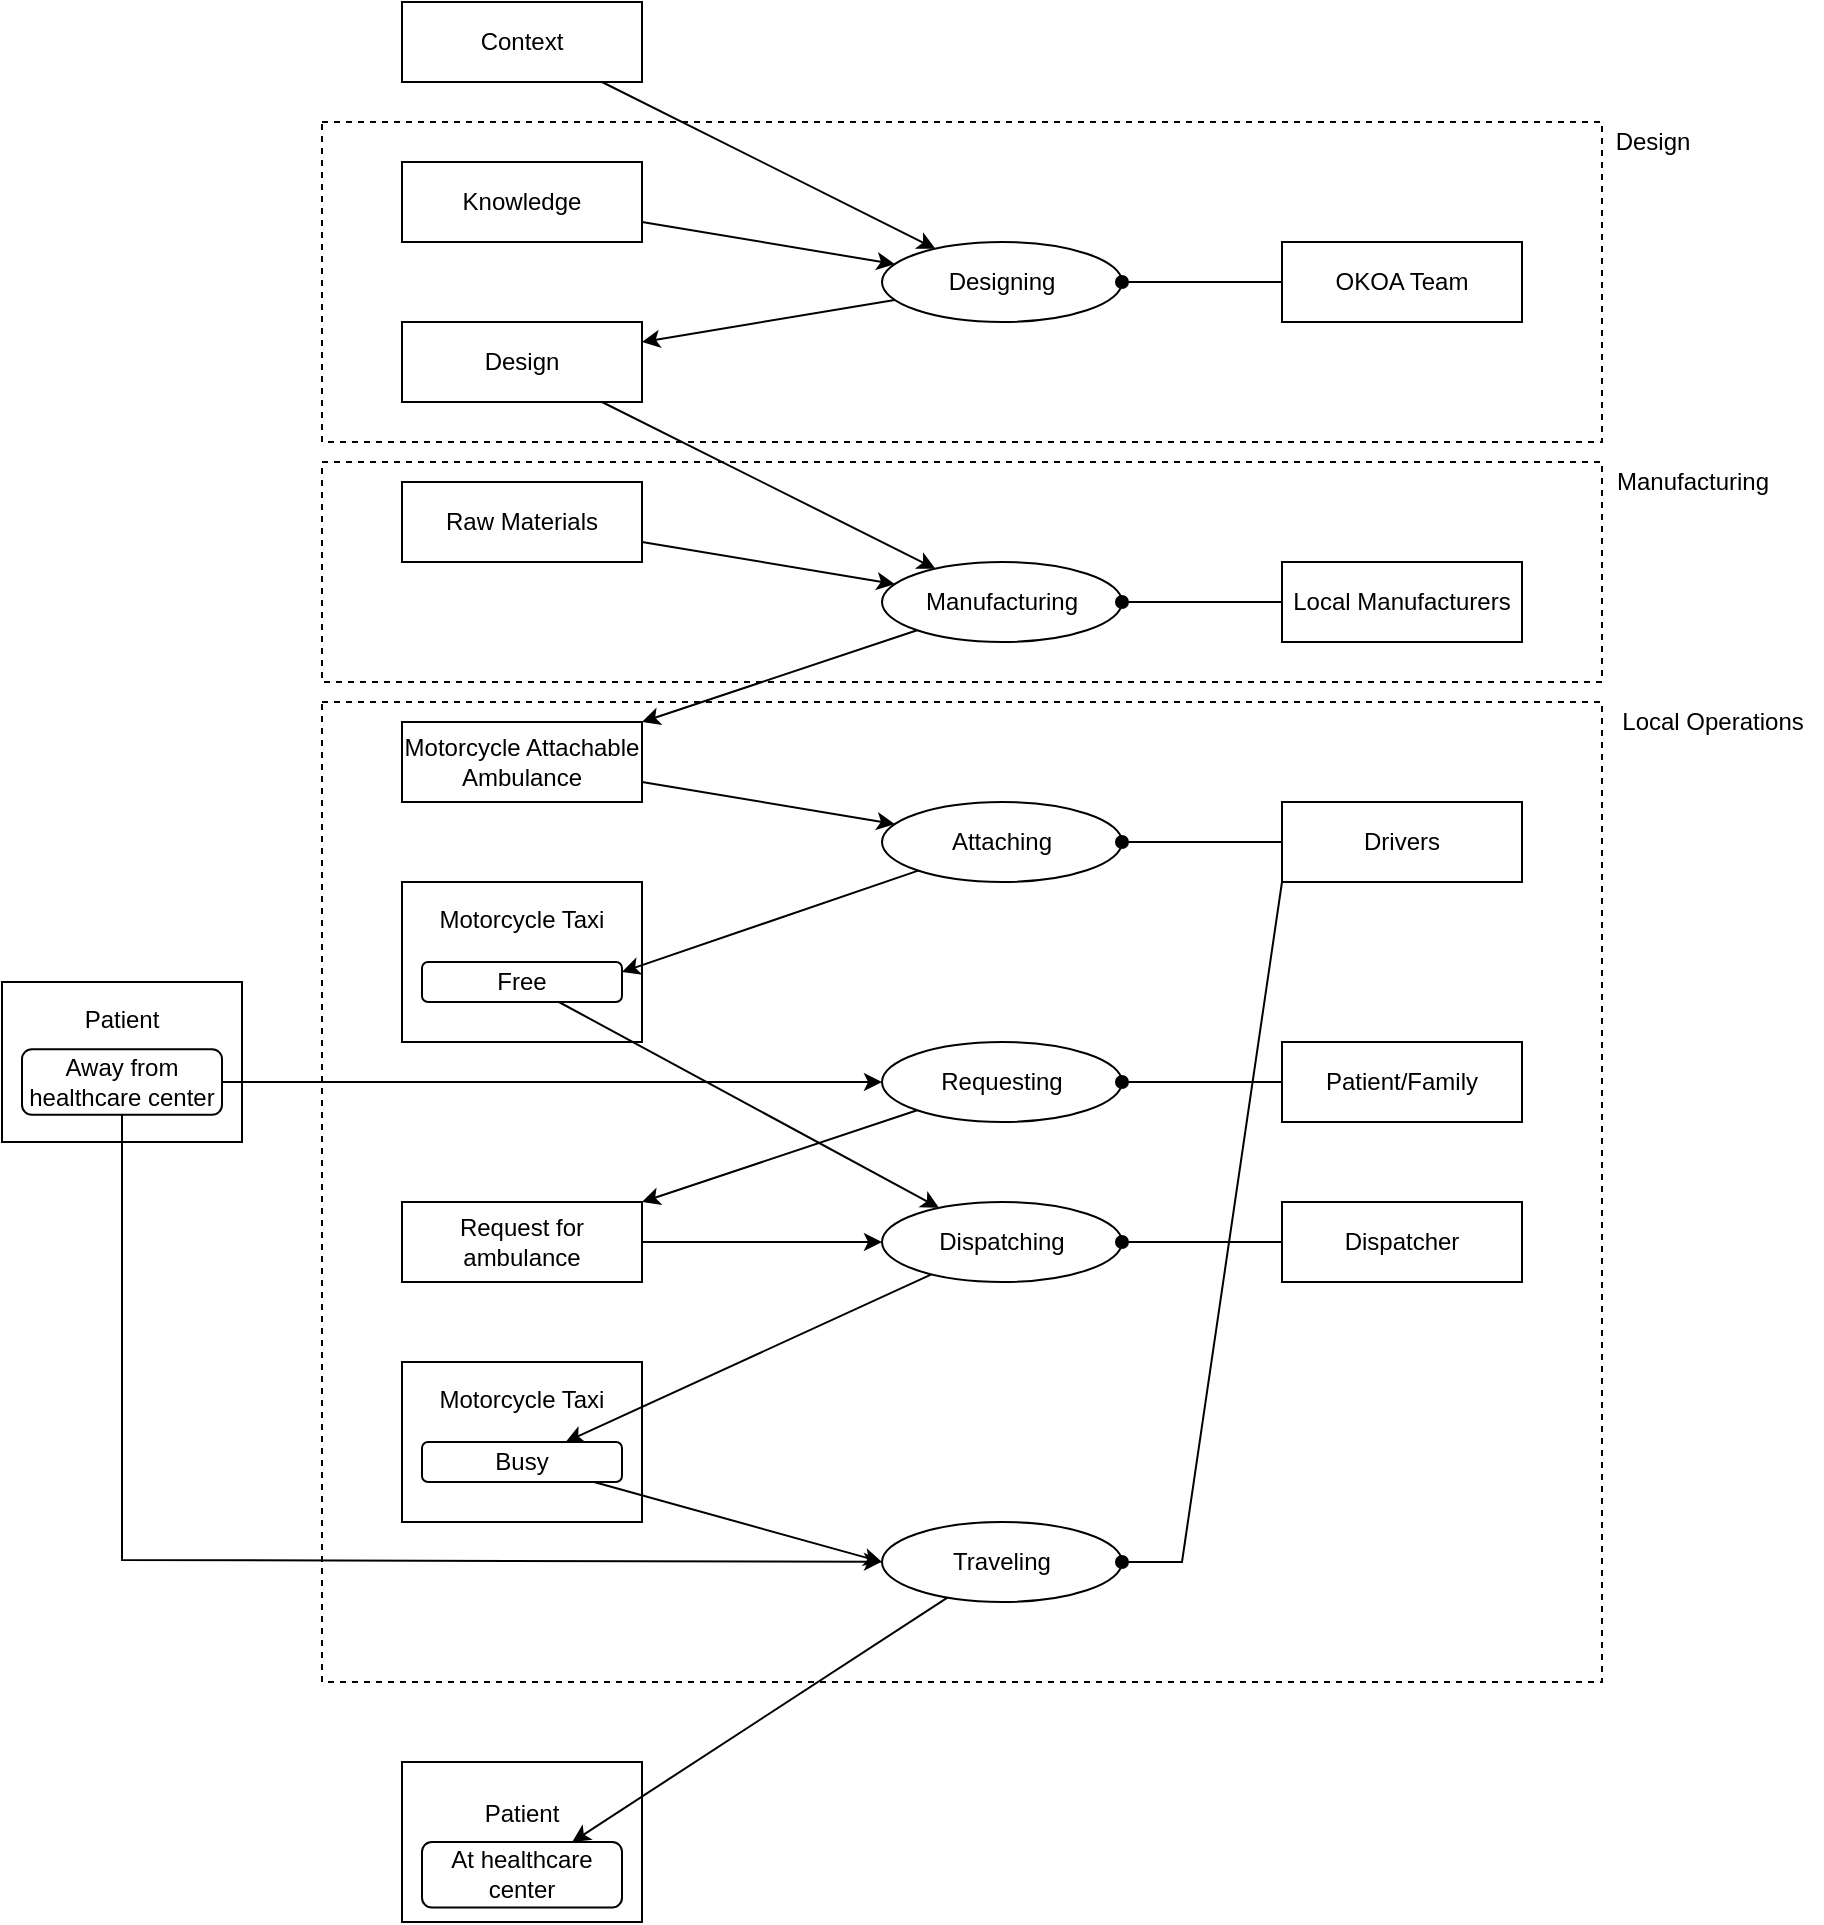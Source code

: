 <mxfile version="12.6.6" type="github">
  <diagram id="LsjaQXCuxTSA-X5bWDDz" name="Page-1">
    <mxGraphModel dx="1977" dy="1132" grid="1" gridSize="10" guides="1" tooltips="1" connect="1" arrows="1" fold="1" page="1" pageScale="1" pageWidth="1169" pageHeight="827" math="0" shadow="0">
      <root>
        <mxCell id="0"/>
        <mxCell id="1" parent="0"/>
        <mxCell id="9fiTd-LStu6YDHyOzDXJ-21" value="" style="rounded=0;whiteSpace=wrap;html=1;fillColor=none;dashed=1;" vertex="1" parent="1">
          <mxGeometry x="200" y="100" width="640" height="160" as="geometry"/>
        </mxCell>
        <mxCell id="9fiTd-LStu6YDHyOzDXJ-22" value="" style="rounded=0;whiteSpace=wrap;html=1;fillColor=none;dashed=1;" vertex="1" parent="1">
          <mxGeometry x="200" y="270" width="640" height="110" as="geometry"/>
        </mxCell>
        <mxCell id="9fiTd-LStu6YDHyOzDXJ-23" value="" style="rounded=0;whiteSpace=wrap;html=1;fillColor=none;dashed=1;" vertex="1" parent="1">
          <mxGeometry x="200" y="390" width="640" height="490" as="geometry"/>
        </mxCell>
        <mxCell id="9fiTd-LStu6YDHyOzDXJ-36" style="edgeStyle=none;rounded=0;orthogonalLoop=1;jettySize=auto;html=1;" edge="1" parent="1" source="9fiTd-LStu6YDHyOzDXJ-1" target="9fiTd-LStu6YDHyOzDXJ-4">
          <mxGeometry relative="1" as="geometry"/>
        </mxCell>
        <mxCell id="9fiTd-LStu6YDHyOzDXJ-1" value="Raw Materials" style="rounded=0;whiteSpace=wrap;html=1;" vertex="1" parent="1">
          <mxGeometry x="240" y="280" width="120" height="40" as="geometry"/>
        </mxCell>
        <mxCell id="9fiTd-LStu6YDHyOzDXJ-35" style="edgeStyle=none;rounded=0;orthogonalLoop=1;jettySize=auto;html=1;" edge="1" parent="1" source="9fiTd-LStu6YDHyOzDXJ-3" target="9fiTd-LStu6YDHyOzDXJ-4">
          <mxGeometry relative="1" as="geometry"/>
        </mxCell>
        <mxCell id="9fiTd-LStu6YDHyOzDXJ-3" value="Design" style="rounded=0;whiteSpace=wrap;html=1;" vertex="1" parent="1">
          <mxGeometry x="240" y="200" width="120" height="40" as="geometry"/>
        </mxCell>
        <mxCell id="9fiTd-LStu6YDHyOzDXJ-37" style="edgeStyle=none;rounded=0;orthogonalLoop=1;jettySize=auto;html=1;" edge="1" parent="1" source="9fiTd-LStu6YDHyOzDXJ-4" target="9fiTd-LStu6YDHyOzDXJ-6">
          <mxGeometry relative="1" as="geometry"/>
        </mxCell>
        <mxCell id="9fiTd-LStu6YDHyOzDXJ-4" value="Manufacturing" style="ellipse;whiteSpace=wrap;html=1;" vertex="1" parent="1">
          <mxGeometry x="480" y="320" width="120" height="40" as="geometry"/>
        </mxCell>
        <mxCell id="9fiTd-LStu6YDHyOzDXJ-38" style="edgeStyle=none;rounded=0;orthogonalLoop=1;jettySize=auto;html=1;" edge="1" parent="1" source="9fiTd-LStu6YDHyOzDXJ-6" target="9fiTd-LStu6YDHyOzDXJ-8">
          <mxGeometry relative="1" as="geometry"/>
        </mxCell>
        <mxCell id="9fiTd-LStu6YDHyOzDXJ-6" value="Motorcycle Attachable Ambulance" style="rounded=0;whiteSpace=wrap;html=1;" vertex="1" parent="1">
          <mxGeometry x="240" y="400" width="120" height="40" as="geometry"/>
        </mxCell>
        <mxCell id="9fiTd-LStu6YDHyOzDXJ-8" value="Attaching" style="ellipse;whiteSpace=wrap;html=1;" vertex="1" parent="1">
          <mxGeometry x="480" y="440" width="120" height="40" as="geometry"/>
        </mxCell>
        <mxCell id="9fiTd-LStu6YDHyOzDXJ-62" style="edgeStyle=none;rounded=0;orthogonalLoop=1;jettySize=auto;html=1;entryX=1;entryY=0.5;entryDx=0;entryDy=0;endArrow=oval;endFill=1;" edge="1" parent="1" source="9fiTd-LStu6YDHyOzDXJ-9" target="9fiTd-LStu6YDHyOzDXJ-4">
          <mxGeometry relative="1" as="geometry"/>
        </mxCell>
        <mxCell id="9fiTd-LStu6YDHyOzDXJ-9" value="Local Manufacturers" style="rounded=0;whiteSpace=wrap;html=1;" vertex="1" parent="1">
          <mxGeometry x="680" y="320" width="120" height="40" as="geometry"/>
        </mxCell>
        <mxCell id="9fiTd-LStu6YDHyOzDXJ-10" value="Drivers" style="rounded=0;whiteSpace=wrap;html=1;" vertex="1" parent="1">
          <mxGeometry x="680" y="440" width="120" height="40" as="geometry"/>
        </mxCell>
        <mxCell id="9fiTd-LStu6YDHyOzDXJ-12" value="Dispatching" style="ellipse;whiteSpace=wrap;html=1;" vertex="1" parent="1">
          <mxGeometry x="480" y="640" width="120" height="40" as="geometry"/>
        </mxCell>
        <mxCell id="9fiTd-LStu6YDHyOzDXJ-15" value="Dispatcher" style="rounded=0;whiteSpace=wrap;html=1;" vertex="1" parent="1">
          <mxGeometry x="680" y="640" width="120" height="40" as="geometry"/>
        </mxCell>
        <mxCell id="9fiTd-LStu6YDHyOzDXJ-34" style="edgeStyle=none;rounded=0;orthogonalLoop=1;jettySize=auto;html=1;" edge="1" parent="1" source="9fiTd-LStu6YDHyOzDXJ-16" target="9fiTd-LStu6YDHyOzDXJ-3">
          <mxGeometry relative="1" as="geometry"/>
        </mxCell>
        <mxCell id="9fiTd-LStu6YDHyOzDXJ-16" value="Designing" style="ellipse;whiteSpace=wrap;html=1;" vertex="1" parent="1">
          <mxGeometry x="480" y="160" width="120" height="40" as="geometry"/>
        </mxCell>
        <mxCell id="9fiTd-LStu6YDHyOzDXJ-33" style="edgeStyle=none;rounded=0;orthogonalLoop=1;jettySize=auto;html=1;" edge="1" parent="1" source="9fiTd-LStu6YDHyOzDXJ-17" target="9fiTd-LStu6YDHyOzDXJ-16">
          <mxGeometry relative="1" as="geometry"/>
        </mxCell>
        <mxCell id="9fiTd-LStu6YDHyOzDXJ-17" value="Knowledge" style="rounded=0;whiteSpace=wrap;html=1;" vertex="1" parent="1">
          <mxGeometry x="240" y="120" width="120" height="40" as="geometry"/>
        </mxCell>
        <mxCell id="9fiTd-LStu6YDHyOzDXJ-32" style="rounded=0;orthogonalLoop=1;jettySize=auto;html=1;" edge="1" parent="1" source="9fiTd-LStu6YDHyOzDXJ-18" target="9fiTd-LStu6YDHyOzDXJ-16">
          <mxGeometry relative="1" as="geometry"/>
        </mxCell>
        <mxCell id="9fiTd-LStu6YDHyOzDXJ-18" value="Context" style="rounded=0;whiteSpace=wrap;html=1;" vertex="1" parent="1">
          <mxGeometry x="240" y="40" width="120" height="40" as="geometry"/>
        </mxCell>
        <mxCell id="9fiTd-LStu6YDHyOzDXJ-19" value="OKOA Team" style="rounded=0;whiteSpace=wrap;html=1;" vertex="1" parent="1">
          <mxGeometry x="680" y="160" width="120" height="40" as="geometry"/>
        </mxCell>
        <mxCell id="9fiTd-LStu6YDHyOzDXJ-20" value="" style="group" vertex="1" connectable="0" parent="1">
          <mxGeometry x="240" y="480" width="120" height="80" as="geometry"/>
        </mxCell>
        <mxCell id="9fiTd-LStu6YDHyOzDXJ-11" value="Motorcycle Taxi&lt;br&gt;&lt;br&gt;&lt;br&gt;&lt;br&gt;" style="rounded=0;whiteSpace=wrap;html=1;" vertex="1" parent="9fiTd-LStu6YDHyOzDXJ-20">
          <mxGeometry width="120" height="80" as="geometry"/>
        </mxCell>
        <mxCell id="9fiTd-LStu6YDHyOzDXJ-13" value="Free" style="rounded=1;whiteSpace=wrap;html=1;" vertex="1" parent="9fiTd-LStu6YDHyOzDXJ-20">
          <mxGeometry x="10" y="40" width="100" height="20" as="geometry"/>
        </mxCell>
        <mxCell id="9fiTd-LStu6YDHyOzDXJ-46" style="edgeStyle=none;rounded=0;orthogonalLoop=1;jettySize=auto;html=1;" edge="1" parent="1" source="9fiTd-LStu6YDHyOzDXJ-24" target="9fiTd-LStu6YDHyOzDXJ-45">
          <mxGeometry relative="1" as="geometry"/>
        </mxCell>
        <mxCell id="9fiTd-LStu6YDHyOzDXJ-24" value="Requesting" style="ellipse;whiteSpace=wrap;html=1;" vertex="1" parent="1">
          <mxGeometry x="480" y="560" width="120" height="40" as="geometry"/>
        </mxCell>
        <mxCell id="9fiTd-LStu6YDHyOzDXJ-25" value="Patient/Family" style="rounded=0;whiteSpace=wrap;html=1;" vertex="1" parent="1">
          <mxGeometry x="680" y="560" width="120" height="40" as="geometry"/>
        </mxCell>
        <mxCell id="9fiTd-LStu6YDHyOzDXJ-26" value="" style="group" vertex="1" connectable="0" parent="1">
          <mxGeometry x="40" y="540" width="120" height="120" as="geometry"/>
        </mxCell>
        <mxCell id="9fiTd-LStu6YDHyOzDXJ-27" value="Patient&lt;br&gt;&lt;br&gt;&lt;br&gt;&lt;br&gt;" style="rounded=0;whiteSpace=wrap;html=1;" vertex="1" parent="9fiTd-LStu6YDHyOzDXJ-26">
          <mxGeometry y="-10" width="120" height="80" as="geometry"/>
        </mxCell>
        <mxCell id="9fiTd-LStu6YDHyOzDXJ-28" value="Away from healthcare center" style="rounded=1;whiteSpace=wrap;html=1;" vertex="1" parent="9fiTd-LStu6YDHyOzDXJ-26">
          <mxGeometry x="10" y="23.64" width="100" height="32.72" as="geometry"/>
        </mxCell>
        <mxCell id="9fiTd-LStu6YDHyOzDXJ-31" value="Traveling" style="ellipse;whiteSpace=wrap;html=1;" vertex="1" parent="1">
          <mxGeometry x="480" y="800" width="120" height="40" as="geometry"/>
        </mxCell>
        <mxCell id="9fiTd-LStu6YDHyOzDXJ-43" style="edgeStyle=none;rounded=0;orthogonalLoop=1;jettySize=auto;html=1;" edge="1" parent="1" source="9fiTd-LStu6YDHyOzDXJ-28" target="9fiTd-LStu6YDHyOzDXJ-24">
          <mxGeometry relative="1" as="geometry"/>
        </mxCell>
        <mxCell id="9fiTd-LStu6YDHyOzDXJ-47" style="edgeStyle=none;rounded=0;orthogonalLoop=1;jettySize=auto;html=1;" edge="1" parent="1" source="9fiTd-LStu6YDHyOzDXJ-45" target="9fiTd-LStu6YDHyOzDXJ-12">
          <mxGeometry relative="1" as="geometry"/>
        </mxCell>
        <mxCell id="9fiTd-LStu6YDHyOzDXJ-45" value="Request for ambulance" style="rounded=0;whiteSpace=wrap;html=1;" vertex="1" parent="1">
          <mxGeometry x="240" y="640" width="120" height="40" as="geometry"/>
        </mxCell>
        <mxCell id="9fiTd-LStu6YDHyOzDXJ-49" value="" style="group" vertex="1" connectable="0" parent="1">
          <mxGeometry x="240" y="720" width="120" height="80" as="geometry"/>
        </mxCell>
        <mxCell id="9fiTd-LStu6YDHyOzDXJ-50" value="Motorcycle Taxi&lt;br&gt;&lt;br&gt;&lt;br&gt;&lt;br&gt;" style="rounded=0;whiteSpace=wrap;html=1;" vertex="1" parent="9fiTd-LStu6YDHyOzDXJ-49">
          <mxGeometry width="120" height="80" as="geometry"/>
        </mxCell>
        <mxCell id="9fiTd-LStu6YDHyOzDXJ-52" value="Busy" style="rounded=1;whiteSpace=wrap;html=1;" vertex="1" parent="9fiTd-LStu6YDHyOzDXJ-49">
          <mxGeometry x="10" y="40" width="100" height="20" as="geometry"/>
        </mxCell>
        <mxCell id="9fiTd-LStu6YDHyOzDXJ-39" style="edgeStyle=none;rounded=0;orthogonalLoop=1;jettySize=auto;html=1;entryX=1;entryY=0.25;entryDx=0;entryDy=0;" edge="1" parent="1" source="9fiTd-LStu6YDHyOzDXJ-8" target="9fiTd-LStu6YDHyOzDXJ-13">
          <mxGeometry relative="1" as="geometry"/>
        </mxCell>
        <mxCell id="9fiTd-LStu6YDHyOzDXJ-53" value="Patient&lt;br&gt;&lt;br&gt;&lt;br&gt;" style="rounded=0;whiteSpace=wrap;html=1;" vertex="1" parent="1">
          <mxGeometry x="240" y="920" width="120" height="80" as="geometry"/>
        </mxCell>
        <mxCell id="9fiTd-LStu6YDHyOzDXJ-54" value="At healthcare center" style="rounded=1;whiteSpace=wrap;html=1;" vertex="1" parent="1">
          <mxGeometry x="250" y="960.004" width="100" height="32.727" as="geometry"/>
        </mxCell>
        <mxCell id="9fiTd-LStu6YDHyOzDXJ-57" style="edgeStyle=none;rounded=0;orthogonalLoop=1;jettySize=auto;html=1;" edge="1" parent="1" source="9fiTd-LStu6YDHyOzDXJ-13" target="9fiTd-LStu6YDHyOzDXJ-12">
          <mxGeometry relative="1" as="geometry"/>
        </mxCell>
        <mxCell id="9fiTd-LStu6YDHyOzDXJ-58" style="edgeStyle=none;rounded=0;orthogonalLoop=1;jettySize=auto;html=1;" edge="1" parent="1" source="9fiTd-LStu6YDHyOzDXJ-12" target="9fiTd-LStu6YDHyOzDXJ-52">
          <mxGeometry relative="1" as="geometry"/>
        </mxCell>
        <mxCell id="9fiTd-LStu6YDHyOzDXJ-59" style="edgeStyle=none;rounded=0;orthogonalLoop=1;jettySize=auto;html=1;entryX=0;entryY=0.5;entryDx=0;entryDy=0;" edge="1" parent="1" source="9fiTd-LStu6YDHyOzDXJ-52" target="9fiTd-LStu6YDHyOzDXJ-31">
          <mxGeometry relative="1" as="geometry"/>
        </mxCell>
        <mxCell id="9fiTd-LStu6YDHyOzDXJ-60" style="edgeStyle=none;rounded=0;orthogonalLoop=1;jettySize=auto;html=1;" edge="1" parent="1" source="9fiTd-LStu6YDHyOzDXJ-28" target="9fiTd-LStu6YDHyOzDXJ-31">
          <mxGeometry relative="1" as="geometry">
            <Array as="points">
              <mxPoint x="100" y="819"/>
            </Array>
          </mxGeometry>
        </mxCell>
        <mxCell id="9fiTd-LStu6YDHyOzDXJ-61" style="edgeStyle=none;rounded=0;orthogonalLoop=1;jettySize=auto;html=1;" edge="1" parent="1" source="9fiTd-LStu6YDHyOzDXJ-31" target="9fiTd-LStu6YDHyOzDXJ-54">
          <mxGeometry relative="1" as="geometry"/>
        </mxCell>
        <mxCell id="9fiTd-LStu6YDHyOzDXJ-64" style="edgeStyle=none;rounded=0;orthogonalLoop=1;jettySize=auto;html=1;startArrow=oval;startFill=1;endArrow=none;endFill=0;" edge="1" parent="1" source="9fiTd-LStu6YDHyOzDXJ-8" target="9fiTd-LStu6YDHyOzDXJ-10">
          <mxGeometry relative="1" as="geometry"/>
        </mxCell>
        <mxCell id="9fiTd-LStu6YDHyOzDXJ-66" style="edgeStyle=none;rounded=0;orthogonalLoop=1;jettySize=auto;html=1;entryX=0;entryY=0.5;entryDx=0;entryDy=0;startArrow=oval;startFill=1;endArrow=none;endFill=0;" edge="1" parent="1" source="9fiTd-LStu6YDHyOzDXJ-12" target="9fiTd-LStu6YDHyOzDXJ-15">
          <mxGeometry relative="1" as="geometry"/>
        </mxCell>
        <mxCell id="9fiTd-LStu6YDHyOzDXJ-65" style="edgeStyle=none;rounded=0;orthogonalLoop=1;jettySize=auto;html=1;startArrow=oval;startFill=1;endArrow=none;endFill=0;" edge="1" parent="1" source="9fiTd-LStu6YDHyOzDXJ-24" target="9fiTd-LStu6YDHyOzDXJ-25">
          <mxGeometry relative="1" as="geometry"/>
        </mxCell>
        <mxCell id="9fiTd-LStu6YDHyOzDXJ-67" style="edgeStyle=none;rounded=0;orthogonalLoop=1;jettySize=auto;html=1;startArrow=oval;startFill=1;endArrow=none;endFill=0;" edge="1" parent="1" source="9fiTd-LStu6YDHyOzDXJ-31" target="9fiTd-LStu6YDHyOzDXJ-10">
          <mxGeometry relative="1" as="geometry">
            <Array as="points">
              <mxPoint x="630" y="820"/>
              <mxPoint x="680" y="480"/>
            </Array>
          </mxGeometry>
        </mxCell>
        <mxCell id="9fiTd-LStu6YDHyOzDXJ-68" value="Design" style="text;html=1;align=center;verticalAlign=middle;resizable=0;points=[];autosize=1;" vertex="1" parent="1">
          <mxGeometry x="840" y="100" width="50" height="20" as="geometry"/>
        </mxCell>
        <mxCell id="9fiTd-LStu6YDHyOzDXJ-69" value="Manufacturing" style="text;html=1;align=center;verticalAlign=middle;resizable=0;points=[];autosize=1;" vertex="1" parent="1">
          <mxGeometry x="840" y="270" width="90" height="20" as="geometry"/>
        </mxCell>
        <mxCell id="9fiTd-LStu6YDHyOzDXJ-70" value="Local Operations" style="text;html=1;align=center;verticalAlign=middle;resizable=0;points=[];autosize=1;" vertex="1" parent="1">
          <mxGeometry x="840" y="390" width="110" height="20" as="geometry"/>
        </mxCell>
        <mxCell id="9fiTd-LStu6YDHyOzDXJ-71" style="edgeStyle=none;rounded=0;orthogonalLoop=1;jettySize=auto;html=1;entryX=0;entryY=0.5;entryDx=0;entryDy=0;startArrow=oval;startFill=1;endArrow=none;endFill=0;" edge="1" parent="1" source="9fiTd-LStu6YDHyOzDXJ-16" target="9fiTd-LStu6YDHyOzDXJ-19">
          <mxGeometry relative="1" as="geometry"/>
        </mxCell>
      </root>
    </mxGraphModel>
  </diagram>
</mxfile>
